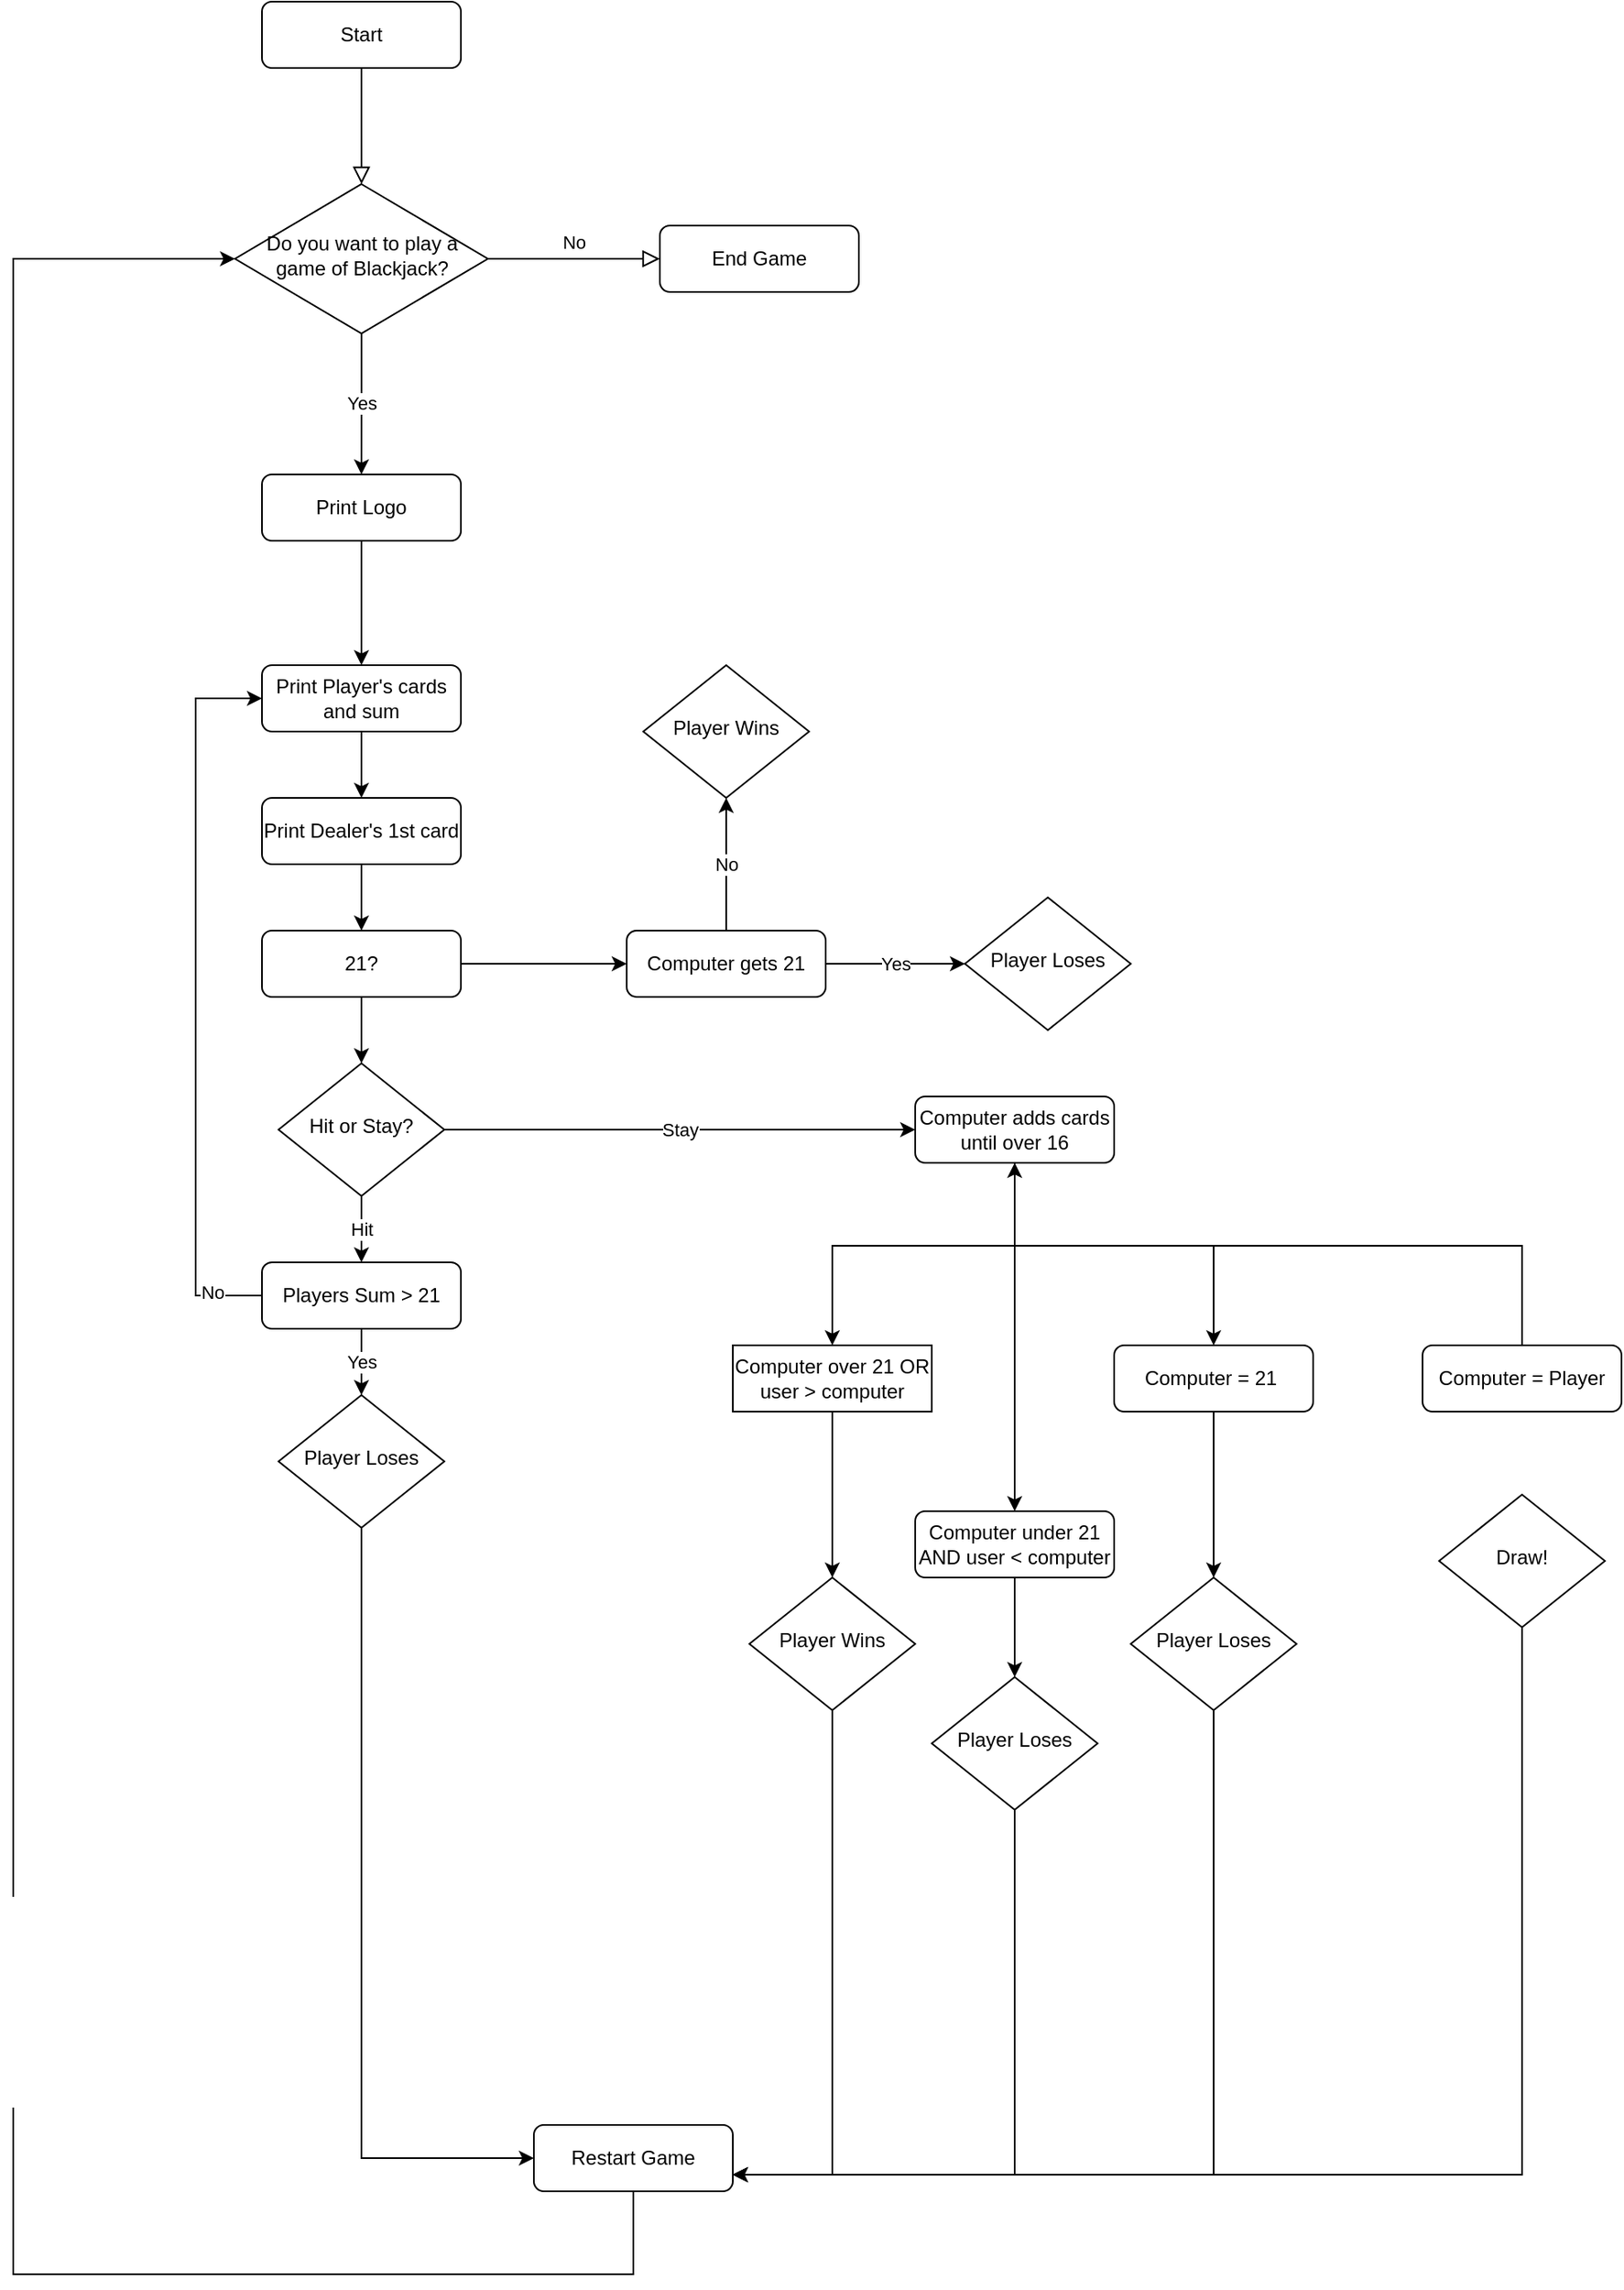 <mxfile version="14.9.9" type="github">
  <diagram id="C5RBs43oDa-KdzZeNtuy" name="Page-1">
    <mxGraphModel dx="1865" dy="1717" grid="1" gridSize="10" guides="1" tooltips="1" connect="1" arrows="1" fold="1" page="1" pageScale="1" pageWidth="827" pageHeight="1169" math="0" shadow="0">
      <root>
        <mxCell id="WIyWlLk6GJQsqaUBKTNV-0" />
        <mxCell id="WIyWlLk6GJQsqaUBKTNV-1" parent="WIyWlLk6GJQsqaUBKTNV-0" />
        <mxCell id="WIyWlLk6GJQsqaUBKTNV-2" value="" style="rounded=0;html=1;jettySize=auto;orthogonalLoop=1;fontSize=11;endArrow=block;endFill=0;endSize=8;strokeWidth=1;shadow=0;labelBackgroundColor=none;edgeStyle=orthogonalEdgeStyle;" parent="WIyWlLk6GJQsqaUBKTNV-1" source="WIyWlLk6GJQsqaUBKTNV-3" target="WIyWlLk6GJQsqaUBKTNV-6" edge="1">
          <mxGeometry relative="1" as="geometry" />
        </mxCell>
        <mxCell id="WIyWlLk6GJQsqaUBKTNV-3" value="Start" style="rounded=1;whiteSpace=wrap;html=1;fontSize=12;glass=0;strokeWidth=1;shadow=0;" parent="WIyWlLk6GJQsqaUBKTNV-1" vertex="1">
          <mxGeometry x="-40" y="-80" width="120" height="40" as="geometry" />
        </mxCell>
        <mxCell id="WIyWlLk6GJQsqaUBKTNV-5" value="No" style="edgeStyle=orthogonalEdgeStyle;rounded=0;html=1;jettySize=auto;orthogonalLoop=1;fontSize=11;endArrow=block;endFill=0;endSize=8;strokeWidth=1;shadow=0;labelBackgroundColor=none;" parent="WIyWlLk6GJQsqaUBKTNV-1" source="WIyWlLk6GJQsqaUBKTNV-6" target="WIyWlLk6GJQsqaUBKTNV-7" edge="1">
          <mxGeometry y="10" relative="1" as="geometry">
            <mxPoint as="offset" />
          </mxGeometry>
        </mxCell>
        <mxCell id="rVf0cIw3FRNJ9avvWrbt-1" value="Yes" style="edgeStyle=orthogonalEdgeStyle;rounded=0;orthogonalLoop=1;jettySize=auto;html=1;" parent="WIyWlLk6GJQsqaUBKTNV-1" source="WIyWlLk6GJQsqaUBKTNV-6" target="rVf0cIw3FRNJ9avvWrbt-0" edge="1">
          <mxGeometry relative="1" as="geometry" />
        </mxCell>
        <mxCell id="WIyWlLk6GJQsqaUBKTNV-6" value="Do you want to play a game of Blackjack?" style="rhombus;whiteSpace=wrap;html=1;shadow=0;fontFamily=Helvetica;fontSize=12;align=center;strokeWidth=1;spacing=6;spacingTop=-4;" parent="WIyWlLk6GJQsqaUBKTNV-1" vertex="1">
          <mxGeometry x="-56.25" y="30" width="152.5" height="90" as="geometry" />
        </mxCell>
        <mxCell id="WIyWlLk6GJQsqaUBKTNV-7" value="End Game" style="rounded=1;whiteSpace=wrap;html=1;fontSize=12;glass=0;strokeWidth=1;shadow=0;" parent="WIyWlLk6GJQsqaUBKTNV-1" vertex="1">
          <mxGeometry x="200" y="55" width="120" height="40" as="geometry" />
        </mxCell>
        <mxCell id="rVf0cIw3FRNJ9avvWrbt-3" value="" style="edgeStyle=orthogonalEdgeStyle;rounded=0;orthogonalLoop=1;jettySize=auto;html=1;" parent="WIyWlLk6GJQsqaUBKTNV-1" source="rVf0cIw3FRNJ9avvWrbt-0" target="rVf0cIw3FRNJ9avvWrbt-2" edge="1">
          <mxGeometry relative="1" as="geometry" />
        </mxCell>
        <mxCell id="rVf0cIw3FRNJ9avvWrbt-0" value="Print Logo" style="rounded=1;whiteSpace=wrap;html=1;fontSize=12;glass=0;strokeWidth=1;shadow=0;" parent="WIyWlLk6GJQsqaUBKTNV-1" vertex="1">
          <mxGeometry x="-40" y="205" width="120" height="40" as="geometry" />
        </mxCell>
        <mxCell id="rVf0cIw3FRNJ9avvWrbt-5" value="" style="edgeStyle=orthogonalEdgeStyle;rounded=0;orthogonalLoop=1;jettySize=auto;html=1;" parent="WIyWlLk6GJQsqaUBKTNV-1" source="rVf0cIw3FRNJ9avvWrbt-2" target="rVf0cIw3FRNJ9avvWrbt-4" edge="1">
          <mxGeometry relative="1" as="geometry" />
        </mxCell>
        <mxCell id="rVf0cIw3FRNJ9avvWrbt-2" value="Print Player&#39;s cards and sum" style="rounded=1;whiteSpace=wrap;html=1;fontSize=12;glass=0;strokeWidth=1;shadow=0;" parent="WIyWlLk6GJQsqaUBKTNV-1" vertex="1">
          <mxGeometry x="-40" y="320" width="120" height="40" as="geometry" />
        </mxCell>
        <mxCell id="rVf0cIw3FRNJ9avvWrbt-39" value="" style="edgeStyle=orthogonalEdgeStyle;rounded=0;orthogonalLoop=1;jettySize=auto;html=1;" parent="WIyWlLk6GJQsqaUBKTNV-1" source="rVf0cIw3FRNJ9avvWrbt-4" target="rVf0cIw3FRNJ9avvWrbt-35" edge="1">
          <mxGeometry relative="1" as="geometry" />
        </mxCell>
        <mxCell id="rVf0cIw3FRNJ9avvWrbt-4" value="Print Dealer&#39;s 1st card" style="rounded=1;whiteSpace=wrap;html=1;fontSize=12;glass=0;strokeWidth=1;shadow=0;" parent="WIyWlLk6GJQsqaUBKTNV-1" vertex="1">
          <mxGeometry x="-40" y="400" width="120" height="40" as="geometry" />
        </mxCell>
        <mxCell id="rVf0cIw3FRNJ9avvWrbt-9" value="Hit" style="edgeStyle=orthogonalEdgeStyle;rounded=0;orthogonalLoop=1;jettySize=auto;html=1;" parent="WIyWlLk6GJQsqaUBKTNV-1" source="rVf0cIw3FRNJ9avvWrbt-6" target="rVf0cIw3FRNJ9avvWrbt-8" edge="1">
          <mxGeometry relative="1" as="geometry" />
        </mxCell>
        <mxCell id="rVf0cIw3FRNJ9avvWrbt-11" value="Stay" style="edgeStyle=orthogonalEdgeStyle;rounded=0;orthogonalLoop=1;jettySize=auto;html=1;" parent="WIyWlLk6GJQsqaUBKTNV-1" source="rVf0cIw3FRNJ9avvWrbt-6" target="rVf0cIw3FRNJ9avvWrbt-10" edge="1">
          <mxGeometry relative="1" as="geometry" />
        </mxCell>
        <mxCell id="rVf0cIw3FRNJ9avvWrbt-6" value="Hit or Stay?" style="rhombus;whiteSpace=wrap;html=1;shadow=0;fontFamily=Helvetica;fontSize=12;align=center;strokeWidth=1;spacing=6;spacingTop=-4;" parent="WIyWlLk6GJQsqaUBKTNV-1" vertex="1">
          <mxGeometry x="-30" y="560" width="100" height="80" as="geometry" />
        </mxCell>
        <mxCell id="rVf0cIw3FRNJ9avvWrbt-25" value="Yes" style="edgeStyle=orthogonalEdgeStyle;rounded=0;orthogonalLoop=1;jettySize=auto;html=1;" parent="WIyWlLk6GJQsqaUBKTNV-1" source="rVf0cIw3FRNJ9avvWrbt-8" target="rVf0cIw3FRNJ9avvWrbt-20" edge="1">
          <mxGeometry relative="1" as="geometry" />
        </mxCell>
        <mxCell id="rVf0cIw3FRNJ9avvWrbt-26" style="edgeStyle=orthogonalEdgeStyle;rounded=0;orthogonalLoop=1;jettySize=auto;html=1;entryX=0;entryY=0.5;entryDx=0;entryDy=0;" parent="WIyWlLk6GJQsqaUBKTNV-1" source="rVf0cIw3FRNJ9avvWrbt-8" target="rVf0cIw3FRNJ9avvWrbt-2" edge="1">
          <mxGeometry relative="1" as="geometry">
            <Array as="points">
              <mxPoint x="-80" y="700" />
              <mxPoint x="-80" y="340" />
            </Array>
          </mxGeometry>
        </mxCell>
        <mxCell id="rVf0cIw3FRNJ9avvWrbt-27" value="No" style="edgeLabel;html=1;align=center;verticalAlign=middle;resizable=0;points=[];" parent="rVf0cIw3FRNJ9avvWrbt-26" vertex="1" connectable="0">
          <mxGeometry x="-0.861" y="-2" relative="1" as="geometry">
            <mxPoint as="offset" />
          </mxGeometry>
        </mxCell>
        <mxCell id="rVf0cIw3FRNJ9avvWrbt-8" value="Players Sum &amp;gt; 21" style="rounded=1;whiteSpace=wrap;html=1;fontSize=12;glass=0;strokeWidth=1;shadow=0;" parent="WIyWlLk6GJQsqaUBKTNV-1" vertex="1">
          <mxGeometry x="-40" y="680" width="120" height="40" as="geometry" />
        </mxCell>
        <mxCell id="rVf0cIw3FRNJ9avvWrbt-31" style="edgeStyle=orthogonalEdgeStyle;rounded=0;orthogonalLoop=1;jettySize=auto;html=1;entryX=0.5;entryY=0;entryDx=0;entryDy=0;" parent="WIyWlLk6GJQsqaUBKTNV-1" source="rVf0cIw3FRNJ9avvWrbt-10" target="rVf0cIw3FRNJ9avvWrbt-17" edge="1">
          <mxGeometry relative="1" as="geometry" />
        </mxCell>
        <mxCell id="rVf0cIw3FRNJ9avvWrbt-33" style="edgeStyle=orthogonalEdgeStyle;rounded=0;orthogonalLoop=1;jettySize=auto;html=1;entryX=0.5;entryY=0;entryDx=0;entryDy=0;" parent="WIyWlLk6GJQsqaUBKTNV-1" source="rVf0cIw3FRNJ9avvWrbt-10" target="rVf0cIw3FRNJ9avvWrbt-12" edge="1">
          <mxGeometry relative="1" as="geometry">
            <Array as="points">
              <mxPoint x="414" y="670" />
              <mxPoint x="304" y="670" />
            </Array>
          </mxGeometry>
        </mxCell>
        <mxCell id="rVf0cIw3FRNJ9avvWrbt-34" style="edgeStyle=orthogonalEdgeStyle;rounded=0;orthogonalLoop=1;jettySize=auto;html=1;" parent="WIyWlLk6GJQsqaUBKTNV-1" source="rVf0cIw3FRNJ9avvWrbt-10" target="rVf0cIw3FRNJ9avvWrbt-28" edge="1">
          <mxGeometry relative="1" as="geometry">
            <Array as="points">
              <mxPoint x="414" y="670" />
              <mxPoint x="534" y="670" />
            </Array>
          </mxGeometry>
        </mxCell>
        <mxCell id="rVf0cIw3FRNJ9avvWrbt-10" value="Computer adds cards until over 16" style="rounded=1;whiteSpace=wrap;html=1;fontSize=12;glass=0;strokeWidth=1;shadow=0;" parent="WIyWlLk6GJQsqaUBKTNV-1" vertex="1">
          <mxGeometry x="354" y="580" width="120" height="40" as="geometry" />
        </mxCell>
        <mxCell id="rVf0cIw3FRNJ9avvWrbt-15" value="" style="edgeStyle=orthogonalEdgeStyle;rounded=0;orthogonalLoop=1;jettySize=auto;html=1;" parent="WIyWlLk6GJQsqaUBKTNV-1" source="rVf0cIw3FRNJ9avvWrbt-12" target="rVf0cIw3FRNJ9avvWrbt-14" edge="1">
          <mxGeometry relative="1" as="geometry" />
        </mxCell>
        <mxCell id="rVf0cIw3FRNJ9avvWrbt-12" value="Computer over 21 OR user &amp;gt; computer" style="rounded=1;whiteSpace=wrap;html=1;fontSize=12;glass=0;strokeWidth=1;shadow=0;arcSize=0;" parent="WIyWlLk6GJQsqaUBKTNV-1" vertex="1">
          <mxGeometry x="244" y="730" width="120" height="40" as="geometry" />
        </mxCell>
        <mxCell id="NuUML7C5ORPFgobfxXX7-2" style="edgeStyle=orthogonalEdgeStyle;rounded=0;orthogonalLoop=1;jettySize=auto;html=1;entryX=1;entryY=0.75;entryDx=0;entryDy=0;" edge="1" parent="WIyWlLk6GJQsqaUBKTNV-1" source="rVf0cIw3FRNJ9avvWrbt-14" target="NuUML7C5ORPFgobfxXX7-0">
          <mxGeometry relative="1" as="geometry">
            <Array as="points">
              <mxPoint x="304" y="1230" />
            </Array>
          </mxGeometry>
        </mxCell>
        <mxCell id="rVf0cIw3FRNJ9avvWrbt-14" value="Player Wins" style="rhombus;whiteSpace=wrap;html=1;shadow=0;fontFamily=Helvetica;fontSize=12;align=center;strokeWidth=1;spacing=6;spacingTop=-4;" parent="WIyWlLk6GJQsqaUBKTNV-1" vertex="1">
          <mxGeometry x="254" y="870" width="100" height="80" as="geometry" />
        </mxCell>
        <mxCell id="NuUML7C5ORPFgobfxXX7-6" style="edgeStyle=orthogonalEdgeStyle;rounded=0;orthogonalLoop=1;jettySize=auto;html=1;entryX=1;entryY=0.75;entryDx=0;entryDy=0;" edge="1" parent="WIyWlLk6GJQsqaUBKTNV-1" source="rVf0cIw3FRNJ9avvWrbt-16" target="NuUML7C5ORPFgobfxXX7-0">
          <mxGeometry relative="1" as="geometry">
            <Array as="points">
              <mxPoint x="414" y="1230" />
            </Array>
          </mxGeometry>
        </mxCell>
        <mxCell id="rVf0cIw3FRNJ9avvWrbt-16" value="Player Loses" style="rhombus;whiteSpace=wrap;html=1;shadow=0;fontFamily=Helvetica;fontSize=12;align=center;strokeWidth=1;spacing=6;spacingTop=-4;" parent="WIyWlLk6GJQsqaUBKTNV-1" vertex="1">
          <mxGeometry x="364" y="930" width="100" height="80" as="geometry" />
        </mxCell>
        <mxCell id="rVf0cIw3FRNJ9avvWrbt-18" value="" style="edgeStyle=orthogonalEdgeStyle;rounded=0;orthogonalLoop=1;jettySize=auto;html=1;" parent="WIyWlLk6GJQsqaUBKTNV-1" source="rVf0cIw3FRNJ9avvWrbt-17" target="rVf0cIw3FRNJ9avvWrbt-16" edge="1">
          <mxGeometry relative="1" as="geometry" />
        </mxCell>
        <mxCell id="rVf0cIw3FRNJ9avvWrbt-17" value="Computer under 21 AND user &amp;lt; computer" style="rounded=1;whiteSpace=wrap;html=1;fontSize=12;glass=0;strokeWidth=1;shadow=0;" parent="WIyWlLk6GJQsqaUBKTNV-1" vertex="1">
          <mxGeometry x="354" y="830" width="120" height="40" as="geometry" />
        </mxCell>
        <mxCell id="NuUML7C5ORPFgobfxXX7-1" style="edgeStyle=orthogonalEdgeStyle;rounded=0;orthogonalLoop=1;jettySize=auto;html=1;" edge="1" parent="WIyWlLk6GJQsqaUBKTNV-1" source="rVf0cIw3FRNJ9avvWrbt-20" target="NuUML7C5ORPFgobfxXX7-0">
          <mxGeometry relative="1" as="geometry">
            <Array as="points">
              <mxPoint x="20" y="1220" />
            </Array>
          </mxGeometry>
        </mxCell>
        <mxCell id="rVf0cIw3FRNJ9avvWrbt-20" value="Player Loses" style="rhombus;whiteSpace=wrap;html=1;shadow=0;fontFamily=Helvetica;fontSize=12;align=center;strokeWidth=1;spacing=6;spacingTop=-4;" parent="WIyWlLk6GJQsqaUBKTNV-1" vertex="1">
          <mxGeometry x="-30" y="760" width="100" height="80" as="geometry" />
        </mxCell>
        <mxCell id="rVf0cIw3FRNJ9avvWrbt-30" value="" style="edgeStyle=orthogonalEdgeStyle;rounded=0;orthogonalLoop=1;jettySize=auto;html=1;" parent="WIyWlLk6GJQsqaUBKTNV-1" source="rVf0cIw3FRNJ9avvWrbt-28" target="rVf0cIw3FRNJ9avvWrbt-29" edge="1">
          <mxGeometry relative="1" as="geometry" />
        </mxCell>
        <mxCell id="rVf0cIw3FRNJ9avvWrbt-28" value="Computer = 21&amp;nbsp;" style="rounded=1;whiteSpace=wrap;html=1;fontSize=12;glass=0;strokeWidth=1;shadow=0;" parent="WIyWlLk6GJQsqaUBKTNV-1" vertex="1">
          <mxGeometry x="474" y="730" width="120" height="40" as="geometry" />
        </mxCell>
        <mxCell id="NuUML7C5ORPFgobfxXX7-7" style="edgeStyle=orthogonalEdgeStyle;rounded=0;orthogonalLoop=1;jettySize=auto;html=1;entryX=1;entryY=0.75;entryDx=0;entryDy=0;" edge="1" parent="WIyWlLk6GJQsqaUBKTNV-1" source="rVf0cIw3FRNJ9avvWrbt-29" target="NuUML7C5ORPFgobfxXX7-0">
          <mxGeometry relative="1" as="geometry">
            <Array as="points">
              <mxPoint x="534" y="1230" />
            </Array>
          </mxGeometry>
        </mxCell>
        <mxCell id="rVf0cIw3FRNJ9avvWrbt-29" value="Player Loses" style="rhombus;whiteSpace=wrap;html=1;shadow=0;fontFamily=Helvetica;fontSize=12;align=center;strokeWidth=1;spacing=6;spacingTop=-4;" parent="WIyWlLk6GJQsqaUBKTNV-1" vertex="1">
          <mxGeometry x="484" y="870" width="100" height="80" as="geometry" />
        </mxCell>
        <mxCell id="rVf0cIw3FRNJ9avvWrbt-32" style="edgeStyle=orthogonalEdgeStyle;rounded=0;orthogonalLoop=1;jettySize=auto;html=1;exitX=0.5;exitY=1;exitDx=0;exitDy=0;" parent="WIyWlLk6GJQsqaUBKTNV-1" source="rVf0cIw3FRNJ9avvWrbt-17" target="rVf0cIw3FRNJ9avvWrbt-17" edge="1">
          <mxGeometry relative="1" as="geometry" />
        </mxCell>
        <mxCell id="rVf0cIw3FRNJ9avvWrbt-37" value="" style="edgeStyle=orthogonalEdgeStyle;rounded=0;orthogonalLoop=1;jettySize=auto;html=1;" parent="WIyWlLk6GJQsqaUBKTNV-1" source="rVf0cIw3FRNJ9avvWrbt-35" target="rVf0cIw3FRNJ9avvWrbt-36" edge="1">
          <mxGeometry relative="1" as="geometry" />
        </mxCell>
        <mxCell id="rVf0cIw3FRNJ9avvWrbt-38" value="" style="edgeStyle=orthogonalEdgeStyle;rounded=0;orthogonalLoop=1;jettySize=auto;html=1;" parent="WIyWlLk6GJQsqaUBKTNV-1" source="rVf0cIw3FRNJ9avvWrbt-35" target="rVf0cIw3FRNJ9avvWrbt-6" edge="1">
          <mxGeometry relative="1" as="geometry" />
        </mxCell>
        <mxCell id="rVf0cIw3FRNJ9avvWrbt-35" value="21?" style="rounded=1;whiteSpace=wrap;html=1;fontSize=12;glass=0;strokeWidth=1;shadow=0;" parent="WIyWlLk6GJQsqaUBKTNV-1" vertex="1">
          <mxGeometry x="-40" y="480" width="120" height="40" as="geometry" />
        </mxCell>
        <mxCell id="rVf0cIw3FRNJ9avvWrbt-41" value="Yes" style="edgeStyle=orthogonalEdgeStyle;rounded=0;orthogonalLoop=1;jettySize=auto;html=1;" parent="WIyWlLk6GJQsqaUBKTNV-1" source="rVf0cIw3FRNJ9avvWrbt-36" target="rVf0cIw3FRNJ9avvWrbt-40" edge="1">
          <mxGeometry relative="1" as="geometry" />
        </mxCell>
        <mxCell id="rVf0cIw3FRNJ9avvWrbt-43" value="No" style="edgeStyle=orthogonalEdgeStyle;rounded=0;orthogonalLoop=1;jettySize=auto;html=1;" parent="WIyWlLk6GJQsqaUBKTNV-1" source="rVf0cIw3FRNJ9avvWrbt-36" target="rVf0cIw3FRNJ9avvWrbt-42" edge="1">
          <mxGeometry relative="1" as="geometry" />
        </mxCell>
        <mxCell id="rVf0cIw3FRNJ9avvWrbt-36" value="Computer gets 21" style="rounded=1;whiteSpace=wrap;html=1;fontSize=12;glass=0;strokeWidth=1;shadow=0;" parent="WIyWlLk6GJQsqaUBKTNV-1" vertex="1">
          <mxGeometry x="180" y="480" width="120" height="40" as="geometry" />
        </mxCell>
        <mxCell id="rVf0cIw3FRNJ9avvWrbt-40" value="Player Loses" style="rhombus;whiteSpace=wrap;html=1;shadow=0;fontFamily=Helvetica;fontSize=12;align=center;strokeWidth=1;spacing=6;spacingTop=-4;" parent="WIyWlLk6GJQsqaUBKTNV-1" vertex="1">
          <mxGeometry x="384" y="460" width="100" height="80" as="geometry" />
        </mxCell>
        <mxCell id="rVf0cIw3FRNJ9avvWrbt-42" value="Player Wins" style="rhombus;whiteSpace=wrap;html=1;shadow=0;fontFamily=Helvetica;fontSize=12;align=center;strokeWidth=1;spacing=6;spacingTop=-4;" parent="WIyWlLk6GJQsqaUBKTNV-1" vertex="1">
          <mxGeometry x="190" y="320" width="100" height="80" as="geometry" />
        </mxCell>
        <mxCell id="NuUML7C5ORPFgobfxXX7-8" style="edgeStyle=orthogonalEdgeStyle;rounded=0;orthogonalLoop=1;jettySize=auto;html=1;entryX=0;entryY=0.5;entryDx=0;entryDy=0;" edge="1" parent="WIyWlLk6GJQsqaUBKTNV-1" source="NuUML7C5ORPFgobfxXX7-0" target="WIyWlLk6GJQsqaUBKTNV-6">
          <mxGeometry relative="1" as="geometry">
            <Array as="points">
              <mxPoint x="184" y="1290" />
              <mxPoint x="-190" y="1290" />
              <mxPoint x="-190" y="75" />
            </Array>
          </mxGeometry>
        </mxCell>
        <mxCell id="NuUML7C5ORPFgobfxXX7-0" value="Restart Game" style="rounded=1;whiteSpace=wrap;html=1;fontSize=12;glass=0;strokeWidth=1;shadow=0;" vertex="1" parent="WIyWlLk6GJQsqaUBKTNV-1">
          <mxGeometry x="124" y="1200" width="120" height="40" as="geometry" />
        </mxCell>
        <mxCell id="NuUML7C5ORPFgobfxXX7-10" style="edgeStyle=orthogonalEdgeStyle;rounded=0;orthogonalLoop=1;jettySize=auto;html=1;entryX=0.5;entryY=1;entryDx=0;entryDy=0;" edge="1" parent="WIyWlLk6GJQsqaUBKTNV-1" source="NuUML7C5ORPFgobfxXX7-9" target="rVf0cIw3FRNJ9avvWrbt-10">
          <mxGeometry relative="1" as="geometry">
            <mxPoint x="440" y="660" as="targetPoint" />
            <Array as="points">
              <mxPoint x="720" y="670" />
              <mxPoint x="414" y="670" />
            </Array>
          </mxGeometry>
        </mxCell>
        <mxCell id="NuUML7C5ORPFgobfxXX7-9" value="Computer = Player" style="rounded=1;whiteSpace=wrap;html=1;fontSize=12;glass=0;strokeWidth=1;shadow=0;" vertex="1" parent="WIyWlLk6GJQsqaUBKTNV-1">
          <mxGeometry x="660" y="730" width="120" height="40" as="geometry" />
        </mxCell>
        <mxCell id="NuUML7C5ORPFgobfxXX7-14" style="edgeStyle=orthogonalEdgeStyle;rounded=0;orthogonalLoop=1;jettySize=auto;html=1;entryX=1;entryY=0.75;entryDx=0;entryDy=0;" edge="1" parent="WIyWlLk6GJQsqaUBKTNV-1" source="NuUML7C5ORPFgobfxXX7-11" target="NuUML7C5ORPFgobfxXX7-0">
          <mxGeometry relative="1" as="geometry">
            <Array as="points">
              <mxPoint x="720" y="1230" />
            </Array>
          </mxGeometry>
        </mxCell>
        <mxCell id="NuUML7C5ORPFgobfxXX7-11" value="Draw!" style="rhombus;whiteSpace=wrap;html=1;shadow=0;fontFamily=Helvetica;fontSize=12;align=center;strokeWidth=1;spacing=6;spacingTop=-4;" vertex="1" parent="WIyWlLk6GJQsqaUBKTNV-1">
          <mxGeometry x="670" y="820" width="100" height="80" as="geometry" />
        </mxCell>
      </root>
    </mxGraphModel>
  </diagram>
</mxfile>
